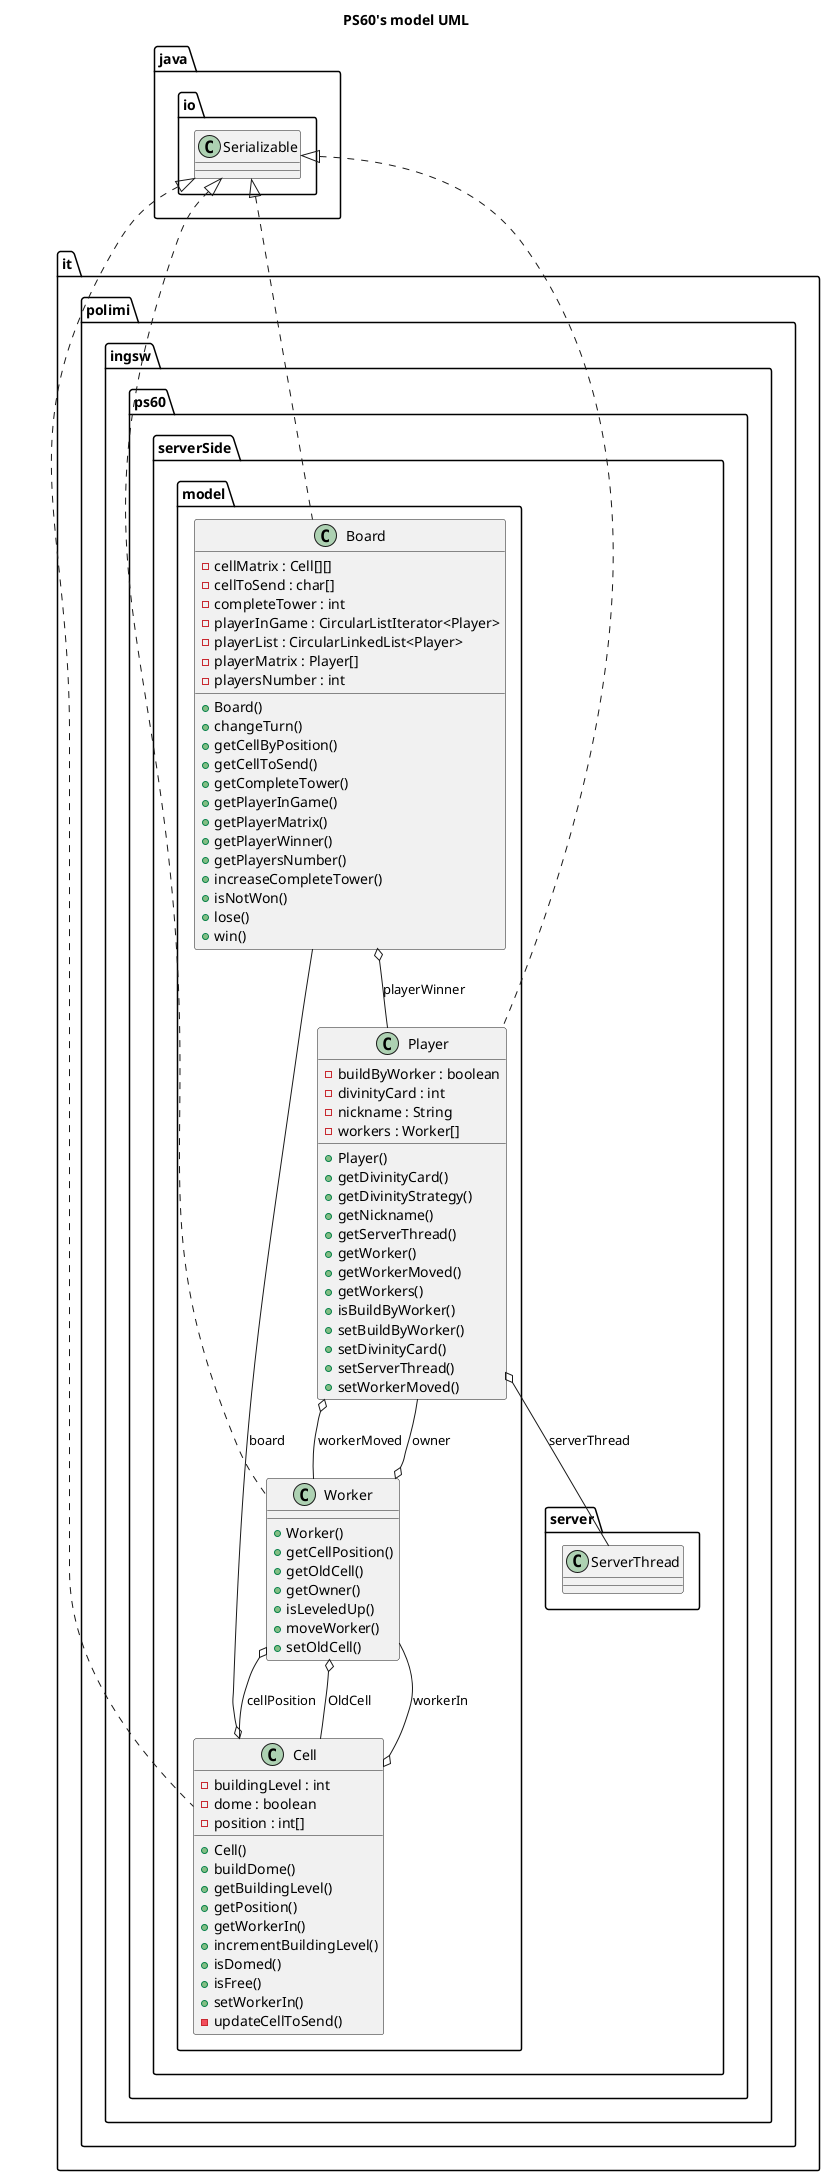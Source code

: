 @startuml
title PS60's model UML

namespace it.polimi.ingsw.ps60.serverSide.model{
            class it.polimi.ingsw.ps60.serverSide.model.Board {
                - cellMatrix : Cell[][]
                - cellToSend : char[]
                - completeTower : int
                - playerInGame : CircularListIterator<Player>
                - playerList : CircularLinkedList<Player>
                - playerMatrix : Player[]
                - playersNumber : int
                + Board()
                + changeTurn()
                + getCellByPosition()
                + getCellToSend()
                + getCompleteTower()
                + getPlayerInGame()
                + getPlayerMatrix()
                + getPlayerWinner()
                + getPlayersNumber()
                + increaseCompleteTower()
                + isNotWon()
                + lose()
                + win()
            }

            class it.polimi.ingsw.ps60.serverSide.model.Cell {
                - buildingLevel : int
                - dome : boolean
                - position : int[]
                + Cell()
                + buildDome()
                + getBuildingLevel()
                + getPosition()
                + getWorkerIn()
                + incrementBuildingLevel()
                + isDomed()
                + isFree()
                + setWorkerIn()
                - updateCellToSend()
            }

            class it.polimi.ingsw.ps60.serverSide.model.Player {
                - buildByWorker : boolean
                - divinityCard : int
                - nickname : String
                - workers : Worker[]
                + Player()
                + getDivinityCard()
                + getDivinityStrategy()
                + getNickname()
                + getServerThread()
                + getWorker()
                + getWorkerMoved()
                + getWorkers()
                + isBuildByWorker()
                + setBuildByWorker()
                + setDivinityCard()
                + setServerThread()
                + setWorkerMoved()
            }

            class it.polimi.ingsw.ps60.serverSide.model.Worker {
                + Worker()
                + getCellPosition()
                + getOldCell()
                + getOwner()
                + isLeveledUp()
                + moveWorker()
                + setOldCell()
            }
}

    it.polimi.ingsw.ps60.serverSide.model.Board .up.|> java.io.Serializable
    it.polimi.ingsw.ps60.serverSide.model.Board o-- it.polimi.ingsw.ps60.serverSide.model.Player : playerWinner
    it.polimi.ingsw.ps60.serverSide.model.Cell .up.|> java.io.Serializable
    it.polimi.ingsw.ps60.serverSide.model.Cell o-- it.polimi.ingsw.ps60.serverSide.model.Board : board
    it.polimi.ingsw.ps60.serverSide.model.Cell o-- it.polimi.ingsw.ps60.serverSide.model.Worker : workerIn
    it.polimi.ingsw.ps60.serverSide.model.Player .up.|> java.io.Serializable
    it.polimi.ingsw.ps60.serverSide.model.Player o-- it.polimi.ingsw.ps60.serverSide.server.ServerThread : serverThread
    it.polimi.ingsw.ps60.serverSide.model.Player o-- it.polimi.ingsw.ps60.serverSide.model.Worker : workerMoved
    it.polimi.ingsw.ps60.serverSide.model.Worker .up.|> java.io.Serializable
    it.polimi.ingsw.ps60.serverSide.model.Worker o-- it.polimi.ingsw.ps60.serverSide.model.Cell : OldCell
    it.polimi.ingsw.ps60.serverSide.model.Worker o-- it.polimi.ingsw.ps60.serverSide.model.Cell : cellPosition
    it.polimi.ingsw.ps60.serverSide.model.Worker o-- it.polimi.ingsw.ps60.serverSide.model.Player : owner
@enduml